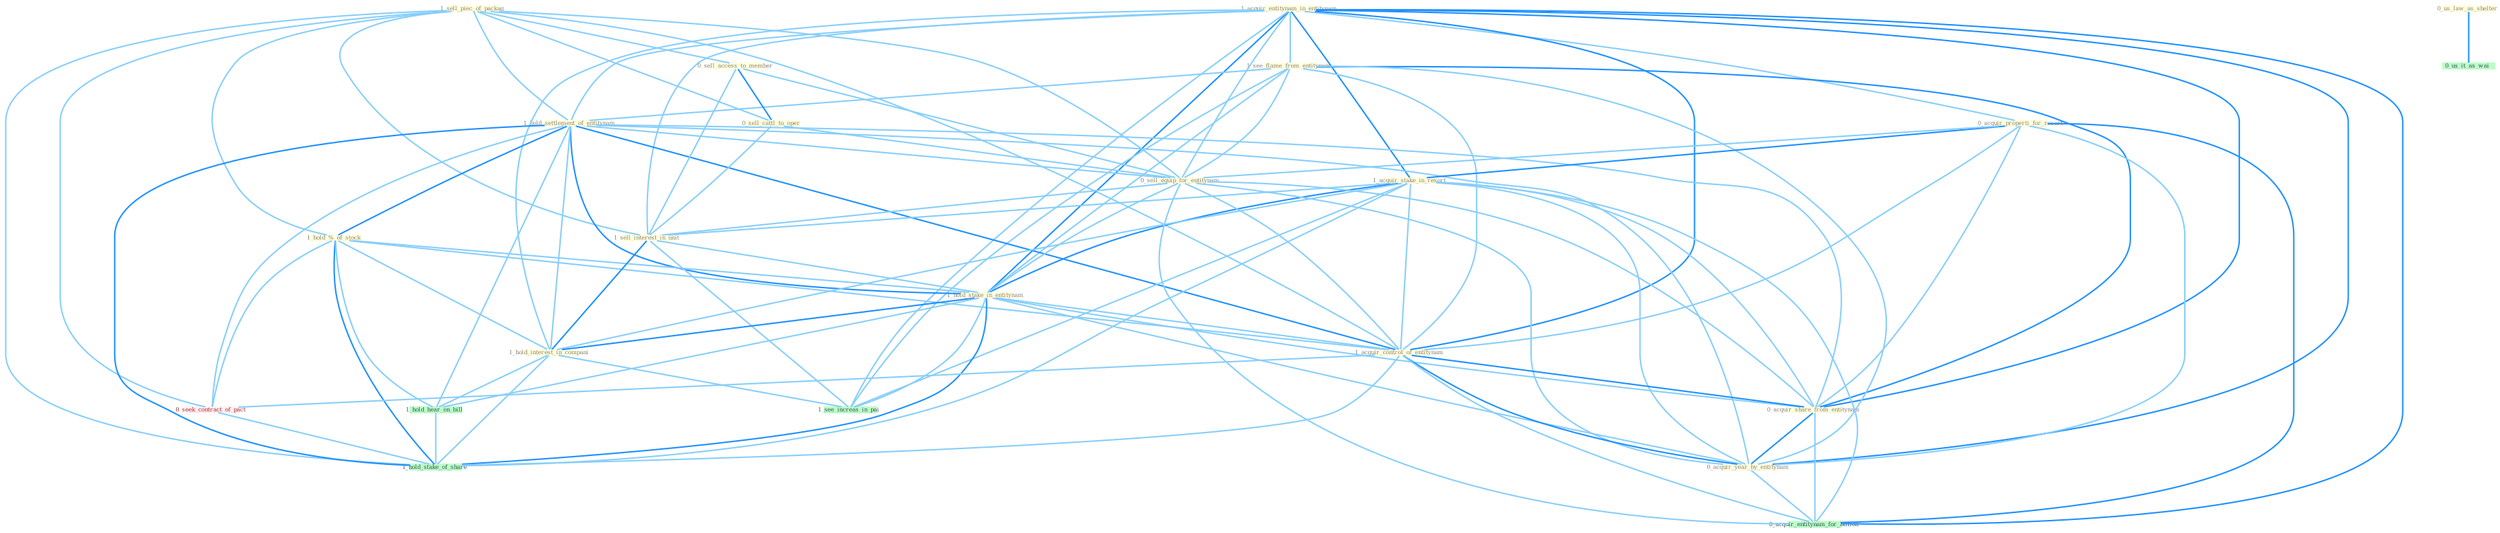 Graph G{ 
    node
    [shape=polygon,style=filled,width=.5,height=.06,color="#BDFCC9",fixedsize=true,fontsize=4,
    fontcolor="#2f4f4f"];
    {node
    [color="#ffffe0", fontcolor="#8b7d6b"] "1_sell_piec_of_packag " "1_acquir_entitynam_in_entitynam " "1_see_flame_from_entitynam " "1_hold_settlement_of_entitynam " "0_acquir_properti_for_resort " "1_acquir_stake_in_resort " "0_sell_access_to_member " "1_hold_%_of_stock " "0_sell_cattl_to_oper " "0_sell_equip_for_entitynam " "1_sell_interest_in_unit " "1_hold_stake_in_entitynam " "0_us_law_as_shelter " "1_acquir_control_of_entitynam " "0_acquir_share_from_entitynam " "0_acquir_year_by_entitynam " "1_hold_interest_in_compani "}
{node [color="#fff0f5", fontcolor="#b22222"] "0_seek_contract_of_pact "}
edge [color="#B0E2FF"];

	"1_sell_piec_of_packag " -- "1_hold_settlement_of_entitynam " [w="1", color="#87cefa" ];
	"1_sell_piec_of_packag " -- "0_sell_access_to_member " [w="1", color="#87cefa" ];
	"1_sell_piec_of_packag " -- "1_hold_%_of_stock " [w="1", color="#87cefa" ];
	"1_sell_piec_of_packag " -- "0_sell_cattl_to_oper " [w="1", color="#87cefa" ];
	"1_sell_piec_of_packag " -- "0_sell_equip_for_entitynam " [w="1", color="#87cefa" ];
	"1_sell_piec_of_packag " -- "1_sell_interest_in_unit " [w="1", color="#87cefa" ];
	"1_sell_piec_of_packag " -- "1_acquir_control_of_entitynam " [w="1", color="#87cefa" ];
	"1_sell_piec_of_packag " -- "0_seek_contract_of_pact " [w="1", color="#87cefa" ];
	"1_sell_piec_of_packag " -- "1_hold_stake_of_share " [w="1", color="#87cefa" ];
	"1_acquir_entitynam_in_entitynam " -- "1_see_flame_from_entitynam " [w="1", color="#87cefa" ];
	"1_acquir_entitynam_in_entitynam " -- "1_hold_settlement_of_entitynam " [w="1", color="#87cefa" ];
	"1_acquir_entitynam_in_entitynam " -- "0_acquir_properti_for_resort " [w="1", color="#87cefa" ];
	"1_acquir_entitynam_in_entitynam " -- "1_acquir_stake_in_resort " [w="2", color="#1e90ff" , len=0.8];
	"1_acquir_entitynam_in_entitynam " -- "0_sell_equip_for_entitynam " [w="1", color="#87cefa" ];
	"1_acquir_entitynam_in_entitynam " -- "1_sell_interest_in_unit " [w="1", color="#87cefa" ];
	"1_acquir_entitynam_in_entitynam " -- "1_hold_stake_in_entitynam " [w="2", color="#1e90ff" , len=0.8];
	"1_acquir_entitynam_in_entitynam " -- "1_acquir_control_of_entitynam " [w="2", color="#1e90ff" , len=0.8];
	"1_acquir_entitynam_in_entitynam " -- "0_acquir_share_from_entitynam " [w="2", color="#1e90ff" , len=0.8];
	"1_acquir_entitynam_in_entitynam " -- "0_acquir_year_by_entitynam " [w="2", color="#1e90ff" , len=0.8];
	"1_acquir_entitynam_in_entitynam " -- "1_hold_interest_in_compani " [w="1", color="#87cefa" ];
	"1_acquir_entitynam_in_entitynam " -- "0_acquir_entitynam_for_billion " [w="2", color="#1e90ff" , len=0.8];
	"1_acquir_entitynam_in_entitynam " -- "1_see_increas_in_pai " [w="1", color="#87cefa" ];
	"1_see_flame_from_entitynam " -- "1_hold_settlement_of_entitynam " [w="1", color="#87cefa" ];
	"1_see_flame_from_entitynam " -- "0_sell_equip_for_entitynam " [w="1", color="#87cefa" ];
	"1_see_flame_from_entitynam " -- "1_hold_stake_in_entitynam " [w="1", color="#87cefa" ];
	"1_see_flame_from_entitynam " -- "1_acquir_control_of_entitynam " [w="1", color="#87cefa" ];
	"1_see_flame_from_entitynam " -- "0_acquir_share_from_entitynam " [w="2", color="#1e90ff" , len=0.8];
	"1_see_flame_from_entitynam " -- "0_acquir_year_by_entitynam " [w="1", color="#87cefa" ];
	"1_see_flame_from_entitynam " -- "1_see_increas_in_pai " [w="1", color="#87cefa" ];
	"1_hold_settlement_of_entitynam " -- "1_hold_%_of_stock " [w="2", color="#1e90ff" , len=0.8];
	"1_hold_settlement_of_entitynam " -- "0_sell_equip_for_entitynam " [w="1", color="#87cefa" ];
	"1_hold_settlement_of_entitynam " -- "1_hold_stake_in_entitynam " [w="2", color="#1e90ff" , len=0.8];
	"1_hold_settlement_of_entitynam " -- "1_acquir_control_of_entitynam " [w="2", color="#1e90ff" , len=0.8];
	"1_hold_settlement_of_entitynam " -- "0_acquir_share_from_entitynam " [w="1", color="#87cefa" ];
	"1_hold_settlement_of_entitynam " -- "0_acquir_year_by_entitynam " [w="1", color="#87cefa" ];
	"1_hold_settlement_of_entitynam " -- "1_hold_interest_in_compani " [w="1", color="#87cefa" ];
	"1_hold_settlement_of_entitynam " -- "0_seek_contract_of_pact " [w="1", color="#87cefa" ];
	"1_hold_settlement_of_entitynam " -- "1_hold_hear_on_bill " [w="1", color="#87cefa" ];
	"1_hold_settlement_of_entitynam " -- "1_hold_stake_of_share " [w="2", color="#1e90ff" , len=0.8];
	"0_acquir_properti_for_resort " -- "1_acquir_stake_in_resort " [w="2", color="#1e90ff" , len=0.8];
	"0_acquir_properti_for_resort " -- "0_sell_equip_for_entitynam " [w="1", color="#87cefa" ];
	"0_acquir_properti_for_resort " -- "1_acquir_control_of_entitynam " [w="1", color="#87cefa" ];
	"0_acquir_properti_for_resort " -- "0_acquir_share_from_entitynam " [w="1", color="#87cefa" ];
	"0_acquir_properti_for_resort " -- "0_acquir_year_by_entitynam " [w="1", color="#87cefa" ];
	"0_acquir_properti_for_resort " -- "0_acquir_entitynam_for_billion " [w="2", color="#1e90ff" , len=0.8];
	"1_acquir_stake_in_resort " -- "1_sell_interest_in_unit " [w="1", color="#87cefa" ];
	"1_acquir_stake_in_resort " -- "1_hold_stake_in_entitynam " [w="2", color="#1e90ff" , len=0.8];
	"1_acquir_stake_in_resort " -- "1_acquir_control_of_entitynam " [w="1", color="#87cefa" ];
	"1_acquir_stake_in_resort " -- "0_acquir_share_from_entitynam " [w="1", color="#87cefa" ];
	"1_acquir_stake_in_resort " -- "0_acquir_year_by_entitynam " [w="1", color="#87cefa" ];
	"1_acquir_stake_in_resort " -- "1_hold_interest_in_compani " [w="1", color="#87cefa" ];
	"1_acquir_stake_in_resort " -- "0_acquir_entitynam_for_billion " [w="1", color="#87cefa" ];
	"1_acquir_stake_in_resort " -- "1_see_increas_in_pai " [w="1", color="#87cefa" ];
	"1_acquir_stake_in_resort " -- "1_hold_stake_of_share " [w="1", color="#87cefa" ];
	"0_sell_access_to_member " -- "0_sell_cattl_to_oper " [w="2", color="#1e90ff" , len=0.8];
	"0_sell_access_to_member " -- "0_sell_equip_for_entitynam " [w="1", color="#87cefa" ];
	"0_sell_access_to_member " -- "1_sell_interest_in_unit " [w="1", color="#87cefa" ];
	"1_hold_%_of_stock " -- "1_hold_stake_in_entitynam " [w="1", color="#87cefa" ];
	"1_hold_%_of_stock " -- "1_acquir_control_of_entitynam " [w="1", color="#87cefa" ];
	"1_hold_%_of_stock " -- "1_hold_interest_in_compani " [w="1", color="#87cefa" ];
	"1_hold_%_of_stock " -- "0_seek_contract_of_pact " [w="1", color="#87cefa" ];
	"1_hold_%_of_stock " -- "1_hold_hear_on_bill " [w="1", color="#87cefa" ];
	"1_hold_%_of_stock " -- "1_hold_stake_of_share " [w="2", color="#1e90ff" , len=0.8];
	"0_sell_cattl_to_oper " -- "0_sell_equip_for_entitynam " [w="1", color="#87cefa" ];
	"0_sell_cattl_to_oper " -- "1_sell_interest_in_unit " [w="1", color="#87cefa" ];
	"0_sell_equip_for_entitynam " -- "1_sell_interest_in_unit " [w="1", color="#87cefa" ];
	"0_sell_equip_for_entitynam " -- "1_hold_stake_in_entitynam " [w="1", color="#87cefa" ];
	"0_sell_equip_for_entitynam " -- "1_acquir_control_of_entitynam " [w="1", color="#87cefa" ];
	"0_sell_equip_for_entitynam " -- "0_acquir_share_from_entitynam " [w="1", color="#87cefa" ];
	"0_sell_equip_for_entitynam " -- "0_acquir_year_by_entitynam " [w="1", color="#87cefa" ];
	"0_sell_equip_for_entitynam " -- "0_acquir_entitynam_for_billion " [w="1", color="#87cefa" ];
	"1_sell_interest_in_unit " -- "1_hold_stake_in_entitynam " [w="1", color="#87cefa" ];
	"1_sell_interest_in_unit " -- "1_hold_interest_in_compani " [w="2", color="#1e90ff" , len=0.8];
	"1_sell_interest_in_unit " -- "1_see_increas_in_pai " [w="1", color="#87cefa" ];
	"1_hold_stake_in_entitynam " -- "1_acquir_control_of_entitynam " [w="1", color="#87cefa" ];
	"1_hold_stake_in_entitynam " -- "0_acquir_share_from_entitynam " [w="1", color="#87cefa" ];
	"1_hold_stake_in_entitynam " -- "0_acquir_year_by_entitynam " [w="1", color="#87cefa" ];
	"1_hold_stake_in_entitynam " -- "1_hold_interest_in_compani " [w="2", color="#1e90ff" , len=0.8];
	"1_hold_stake_in_entitynam " -- "1_see_increas_in_pai " [w="1", color="#87cefa" ];
	"1_hold_stake_in_entitynam " -- "1_hold_hear_on_bill " [w="1", color="#87cefa" ];
	"1_hold_stake_in_entitynam " -- "1_hold_stake_of_share " [w="2", color="#1e90ff" , len=0.8];
	"0_us_law_as_shelter " -- "0_us_it_as_wai " [w="2", color="#1e90ff" , len=0.8];
	"1_acquir_control_of_entitynam " -- "0_acquir_share_from_entitynam " [w="2", color="#1e90ff" , len=0.8];
	"1_acquir_control_of_entitynam " -- "0_acquir_year_by_entitynam " [w="2", color="#1e90ff" , len=0.8];
	"1_acquir_control_of_entitynam " -- "0_seek_contract_of_pact " [w="1", color="#87cefa" ];
	"1_acquir_control_of_entitynam " -- "0_acquir_entitynam_for_billion " [w="1", color="#87cefa" ];
	"1_acquir_control_of_entitynam " -- "1_hold_stake_of_share " [w="1", color="#87cefa" ];
	"0_acquir_share_from_entitynam " -- "0_acquir_year_by_entitynam " [w="2", color="#1e90ff" , len=0.8];
	"0_acquir_share_from_entitynam " -- "0_acquir_entitynam_for_billion " [w="1", color="#87cefa" ];
	"0_acquir_year_by_entitynam " -- "0_acquir_entitynam_for_billion " [w="1", color="#87cefa" ];
	"1_hold_interest_in_compani " -- "1_see_increas_in_pai " [w="1", color="#87cefa" ];
	"1_hold_interest_in_compani " -- "1_hold_hear_on_bill " [w="1", color="#87cefa" ];
	"1_hold_interest_in_compani " -- "1_hold_stake_of_share " [w="1", color="#87cefa" ];
	"0_seek_contract_of_pact " -- "1_hold_stake_of_share " [w="1", color="#87cefa" ];
	"1_hold_hear_on_bill " -- "1_hold_stake_of_share " [w="1", color="#87cefa" ];
}